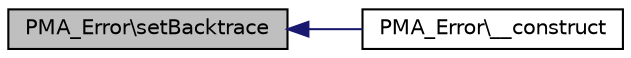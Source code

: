 digraph G
{
  edge [fontname="Helvetica",fontsize="10",labelfontname="Helvetica",labelfontsize="10"];
  node [fontname="Helvetica",fontsize="10",shape=record];
  rankdir="LR";
  Node1 [label="PMA_Error\\setBacktrace",height=0.2,width=0.4,color="black", fillcolor="grey75", style="filled" fontcolor="black"];
  Node1 -> Node2 [dir="back",color="midnightblue",fontsize="10",style="solid",fontname="Helvetica"];
  Node2 [label="PMA_Error\\__construct",height=0.2,width=0.4,color="black", fillcolor="white", style="filled",URL="$classPMA__Error.html#a15c7f78b17b9e8f597b4fdd566747130",tooltip="Constructor."];
}

